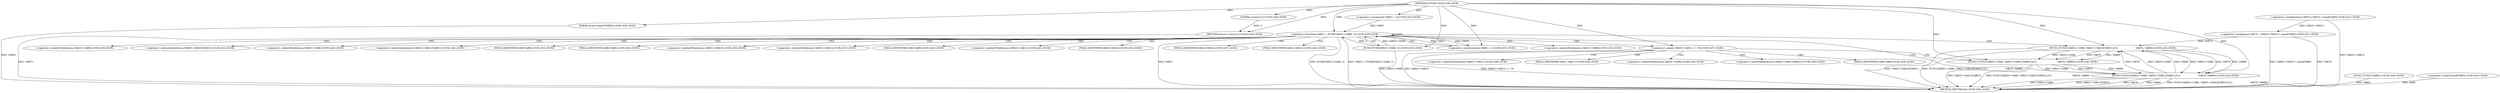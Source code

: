 
digraph "FUN30" {  

"11580" [label = "(METHOD,FUN30)<SUB>428</SUB>" ]

"11658" [label = "(METHOD_RETURN,int)<SUB>428</SUB>" ]

"11581" [label = "(PARAM,ALACContext*VAR25)<SUB>428</SUB>" ]

"11585" [label = "(&lt;operator&gt;.assignment,VAR79 = VAR25-&gt;VAR13 * sizeof(VAR9))<SUB>431</SUB>" ]

"11648" [label = "(RETURN,return 0;,return 0;)<SUB>445</SUB>" ]

"11598" [label = "(&lt;operator&gt;.lessThan,VAR51 &lt; FUN8(VAR25-&gt;VAR8, 2))<SUB>433</SUB>" ]

"11605" [label = "(&lt;operator&gt;.postIncrement,VAR51++)<SUB>433</SUB>" ]

"11649" [label = "(LITERAL,0,return 0;)<SUB>445</SUB>" ]

"11587" [label = "(&lt;operator&gt;.multiplication,VAR25-&gt;VAR13 * sizeof(VAR9))<SUB>431</SUB>" ]

"11595" [label = "(&lt;operator&gt;.assignment,VAR51 = 0)<SUB>433</SUB>" ]

"11608" [label = "(FUN31,FUN31(VAR25-&gt;VAR6, VAR25-&gt;VAR10[VAR51],\012                         VAR79, VAR80))<SUB>434</SUB>" ]

"11637" [label = "(FUN31,FUN31(VAR25-&gt;VAR6, VAR25-&gt;VAR12[VAR51],\012                         VAR79, VAR80))<SUB>442</SUB>" ]

"11656" [label = "(FUN21,FUN21(VAR81))<SUB>448</SUB>" ]

"11591" [label = "(&lt;operator&gt;.sizeOf,sizeof(VAR9))<SUB>431</SUB>" ]

"11600" [label = "(FUN8,FUN8(VAR25-&gt;VAR8, 2))<SUB>433</SUB>" ]

"11620" [label = "(&lt;operator&gt;.equals,VAR25-&gt;VAR14 == 16)<SUB>437</SUB>" ]

"11626" [label = "(FUN31,FUN31(VAR25-&gt;VAR6, VAR25-&gt;VAR11[VAR51],\012                             VAR79, VAR80))<SUB>438</SUB>" ]

"11601" [label = "(&lt;operator&gt;.indirectFieldAccess,VAR25-&gt;VAR8)<SUB>433</SUB>" ]

"11609" [label = "(&lt;operator&gt;.indirectFieldAccess,VAR25-&gt;VAR6)<SUB>434</SUB>" ]

"11612" [label = "(&lt;operator&gt;.indirectIndexAccess,VAR25-&gt;VAR10[VAR51])<SUB>434</SUB>" ]

"11638" [label = "(&lt;operator&gt;.indirectFieldAccess,VAR25-&gt;VAR6)<SUB>442</SUB>" ]

"11641" [label = "(&lt;operator&gt;.indirectIndexAccess,VAR25-&gt;VAR12[VAR51])<SUB>442</SUB>" ]

"11603" [label = "(FIELD_IDENTIFIER,VAR8,VAR8)<SUB>433</SUB>" ]

"11611" [label = "(FIELD_IDENTIFIER,VAR6,VAR6)<SUB>434</SUB>" ]

"11613" [label = "(&lt;operator&gt;.indirectFieldAccess,VAR25-&gt;VAR10)<SUB>434</SUB>" ]

"11621" [label = "(&lt;operator&gt;.indirectFieldAccess,VAR25-&gt;VAR14)<SUB>437</SUB>" ]

"11640" [label = "(FIELD_IDENTIFIER,VAR6,VAR6)<SUB>442</SUB>" ]

"11642" [label = "(&lt;operator&gt;.indirectFieldAccess,VAR25-&gt;VAR12)<SUB>442</SUB>" ]

"11615" [label = "(FIELD_IDENTIFIER,VAR10,VAR10)<SUB>434</SUB>" ]

"11623" [label = "(FIELD_IDENTIFIER,VAR14,VAR14)<SUB>437</SUB>" ]

"11627" [label = "(&lt;operator&gt;.indirectFieldAccess,VAR25-&gt;VAR6)<SUB>438</SUB>" ]

"11630" [label = "(&lt;operator&gt;.indirectIndexAccess,VAR25-&gt;VAR11[VAR51])<SUB>438</SUB>" ]

"11644" [label = "(FIELD_IDENTIFIER,VAR12,VAR12)<SUB>442</SUB>" ]

"11629" [label = "(FIELD_IDENTIFIER,VAR6,VAR6)<SUB>438</SUB>" ]

"11631" [label = "(&lt;operator&gt;.indirectFieldAccess,VAR25-&gt;VAR11)<SUB>438</SUB>" ]

"11633" [label = "(FIELD_IDENTIFIER,VAR11,VAR11)<SUB>438</SUB>" ]

  "11648" -> "11658"  [ label = "DDG: &lt;RET&gt;"] 

  "11581" -> "11658"  [ label = "DDG: VAR25"] 

  "11585" -> "11658"  [ label = "DDG: VAR79"] 

  "11587" -> "11658"  [ label = "DDG: VAR25-&gt;VAR13"] 

  "11585" -> "11658"  [ label = "DDG: VAR25-&gt;VAR13 * sizeof(VAR9)"] 

  "11598" -> "11658"  [ label = "DDG: VAR51"] 

  "11600" -> "11658"  [ label = "DDG: VAR25-&gt;VAR8"] 

  "11598" -> "11658"  [ label = "DDG: FUN8(VAR25-&gt;VAR8, 2)"] 

  "11598" -> "11658"  [ label = "DDG: VAR51 &lt; FUN8(VAR25-&gt;VAR8, 2)"] 

  "11608" -> "11658"  [ label = "DDG: VAR25-&gt;VAR10[VAR51]"] 

  "11608" -> "11658"  [ label = "DDG: FUN31(VAR25-&gt;VAR6, VAR25-&gt;VAR10[VAR51],\012                         VAR79, VAR80)"] 

  "11620" -> "11658"  [ label = "DDG: VAR25-&gt;VAR14"] 

  "11620" -> "11658"  [ label = "DDG: VAR25-&gt;VAR14 == 16"] 

  "11626" -> "11658"  [ label = "DDG: VAR25-&gt;VAR11[VAR51]"] 

  "11626" -> "11658"  [ label = "DDG: FUN31(VAR25-&gt;VAR6, VAR25-&gt;VAR11[VAR51],\012                             VAR79, VAR80)"] 

  "11637" -> "11658"  [ label = "DDG: VAR25-&gt;VAR6"] 

  "11637" -> "11658"  [ label = "DDG: VAR25-&gt;VAR12[VAR51]"] 

  "11637" -> "11658"  [ label = "DDG: VAR79"] 

  "11637" -> "11658"  [ label = "DDG: VAR80"] 

  "11637" -> "11658"  [ label = "DDG: FUN31(VAR25-&gt;VAR6, VAR25-&gt;VAR12[VAR51],\012                         VAR79, VAR80)"] 

  "11656" -> "11658"  [ label = "DDG: VAR81"] 

  "11591" -> "11658"  [ label = "DDG: VAR9"] 

  "11580" -> "11581"  [ label = "DDG: "] 

  "11587" -> "11585"  [ label = "DDG: VAR25-&gt;VAR13"] 

  "11649" -> "11648"  [ label = "DDG: 0"] 

  "11580" -> "11648"  [ label = "DDG: "] 

  "11580" -> "11649"  [ label = "DDG: "] 

  "11580" -> "11595"  [ label = "DDG: "] 

  "11595" -> "11598"  [ label = "DDG: VAR51"] 

  "11605" -> "11598"  [ label = "DDG: VAR51"] 

  "11580" -> "11598"  [ label = "DDG: "] 

  "11600" -> "11598"  [ label = "DDG: VAR25-&gt;VAR8"] 

  "11600" -> "11598"  [ label = "DDG: 2"] 

  "11598" -> "11605"  [ label = "DDG: VAR51"] 

  "11580" -> "11605"  [ label = "DDG: "] 

  "11580" -> "11600"  [ label = "DDG: "] 

  "11637" -> "11608"  [ label = "DDG: VAR25-&gt;VAR6"] 

  "11585" -> "11608"  [ label = "DDG: VAR79"] 

  "11637" -> "11608"  [ label = "DDG: VAR79"] 

  "11580" -> "11608"  [ label = "DDG: "] 

  "11637" -> "11608"  [ label = "DDG: VAR80"] 

  "11608" -> "11637"  [ label = "DDG: VAR25-&gt;VAR6"] 

  "11626" -> "11637"  [ label = "DDG: VAR25-&gt;VAR6"] 

  "11608" -> "11637"  [ label = "DDG: VAR79"] 

  "11626" -> "11637"  [ label = "DDG: VAR79"] 

  "11580" -> "11637"  [ label = "DDG: "] 

  "11608" -> "11637"  [ label = "DDG: VAR80"] 

  "11626" -> "11637"  [ label = "DDG: VAR80"] 

  "11580" -> "11620"  [ label = "DDG: "] 

  "11608" -> "11626"  [ label = "DDG: VAR25-&gt;VAR6"] 

  "11608" -> "11626"  [ label = "DDG: VAR79"] 

  "11580" -> "11626"  [ label = "DDG: "] 

  "11608" -> "11626"  [ label = "DDG: VAR80"] 

  "11598" -> "11638"  [ label = "CDG: "] 

  "11598" -> "11601"  [ label = "CDG: "] 

  "11598" -> "11611"  [ label = "CDG: "] 

  "11598" -> "11603"  [ label = "CDG: "] 

  "11598" -> "11613"  [ label = "CDG: "] 

  "11598" -> "11615"  [ label = "CDG: "] 

  "11598" -> "11600"  [ label = "CDG: "] 

  "11598" -> "11612"  [ label = "CDG: "] 

  "11598" -> "11644"  [ label = "CDG: "] 

  "11598" -> "11620"  [ label = "CDG: "] 

  "11598" -> "11642"  [ label = "CDG: "] 

  "11598" -> "11598"  [ label = "CDG: "] 

  "11598" -> "11608"  [ label = "CDG: "] 

  "11598" -> "11609"  [ label = "CDG: "] 

  "11598" -> "11605"  [ label = "CDG: "] 

  "11598" -> "11641"  [ label = "CDG: "] 

  "11598" -> "11640"  [ label = "CDG: "] 

  "11598" -> "11621"  [ label = "CDG: "] 

  "11598" -> "11623"  [ label = "CDG: "] 

  "11598" -> "11637"  [ label = "CDG: "] 

  "11620" -> "11633"  [ label = "CDG: "] 

  "11620" -> "11631"  [ label = "CDG: "] 

  "11620" -> "11627"  [ label = "CDG: "] 

  "11620" -> "11626"  [ label = "CDG: "] 

  "11620" -> "11630"  [ label = "CDG: "] 

  "11620" -> "11629"  [ label = "CDG: "] 

}